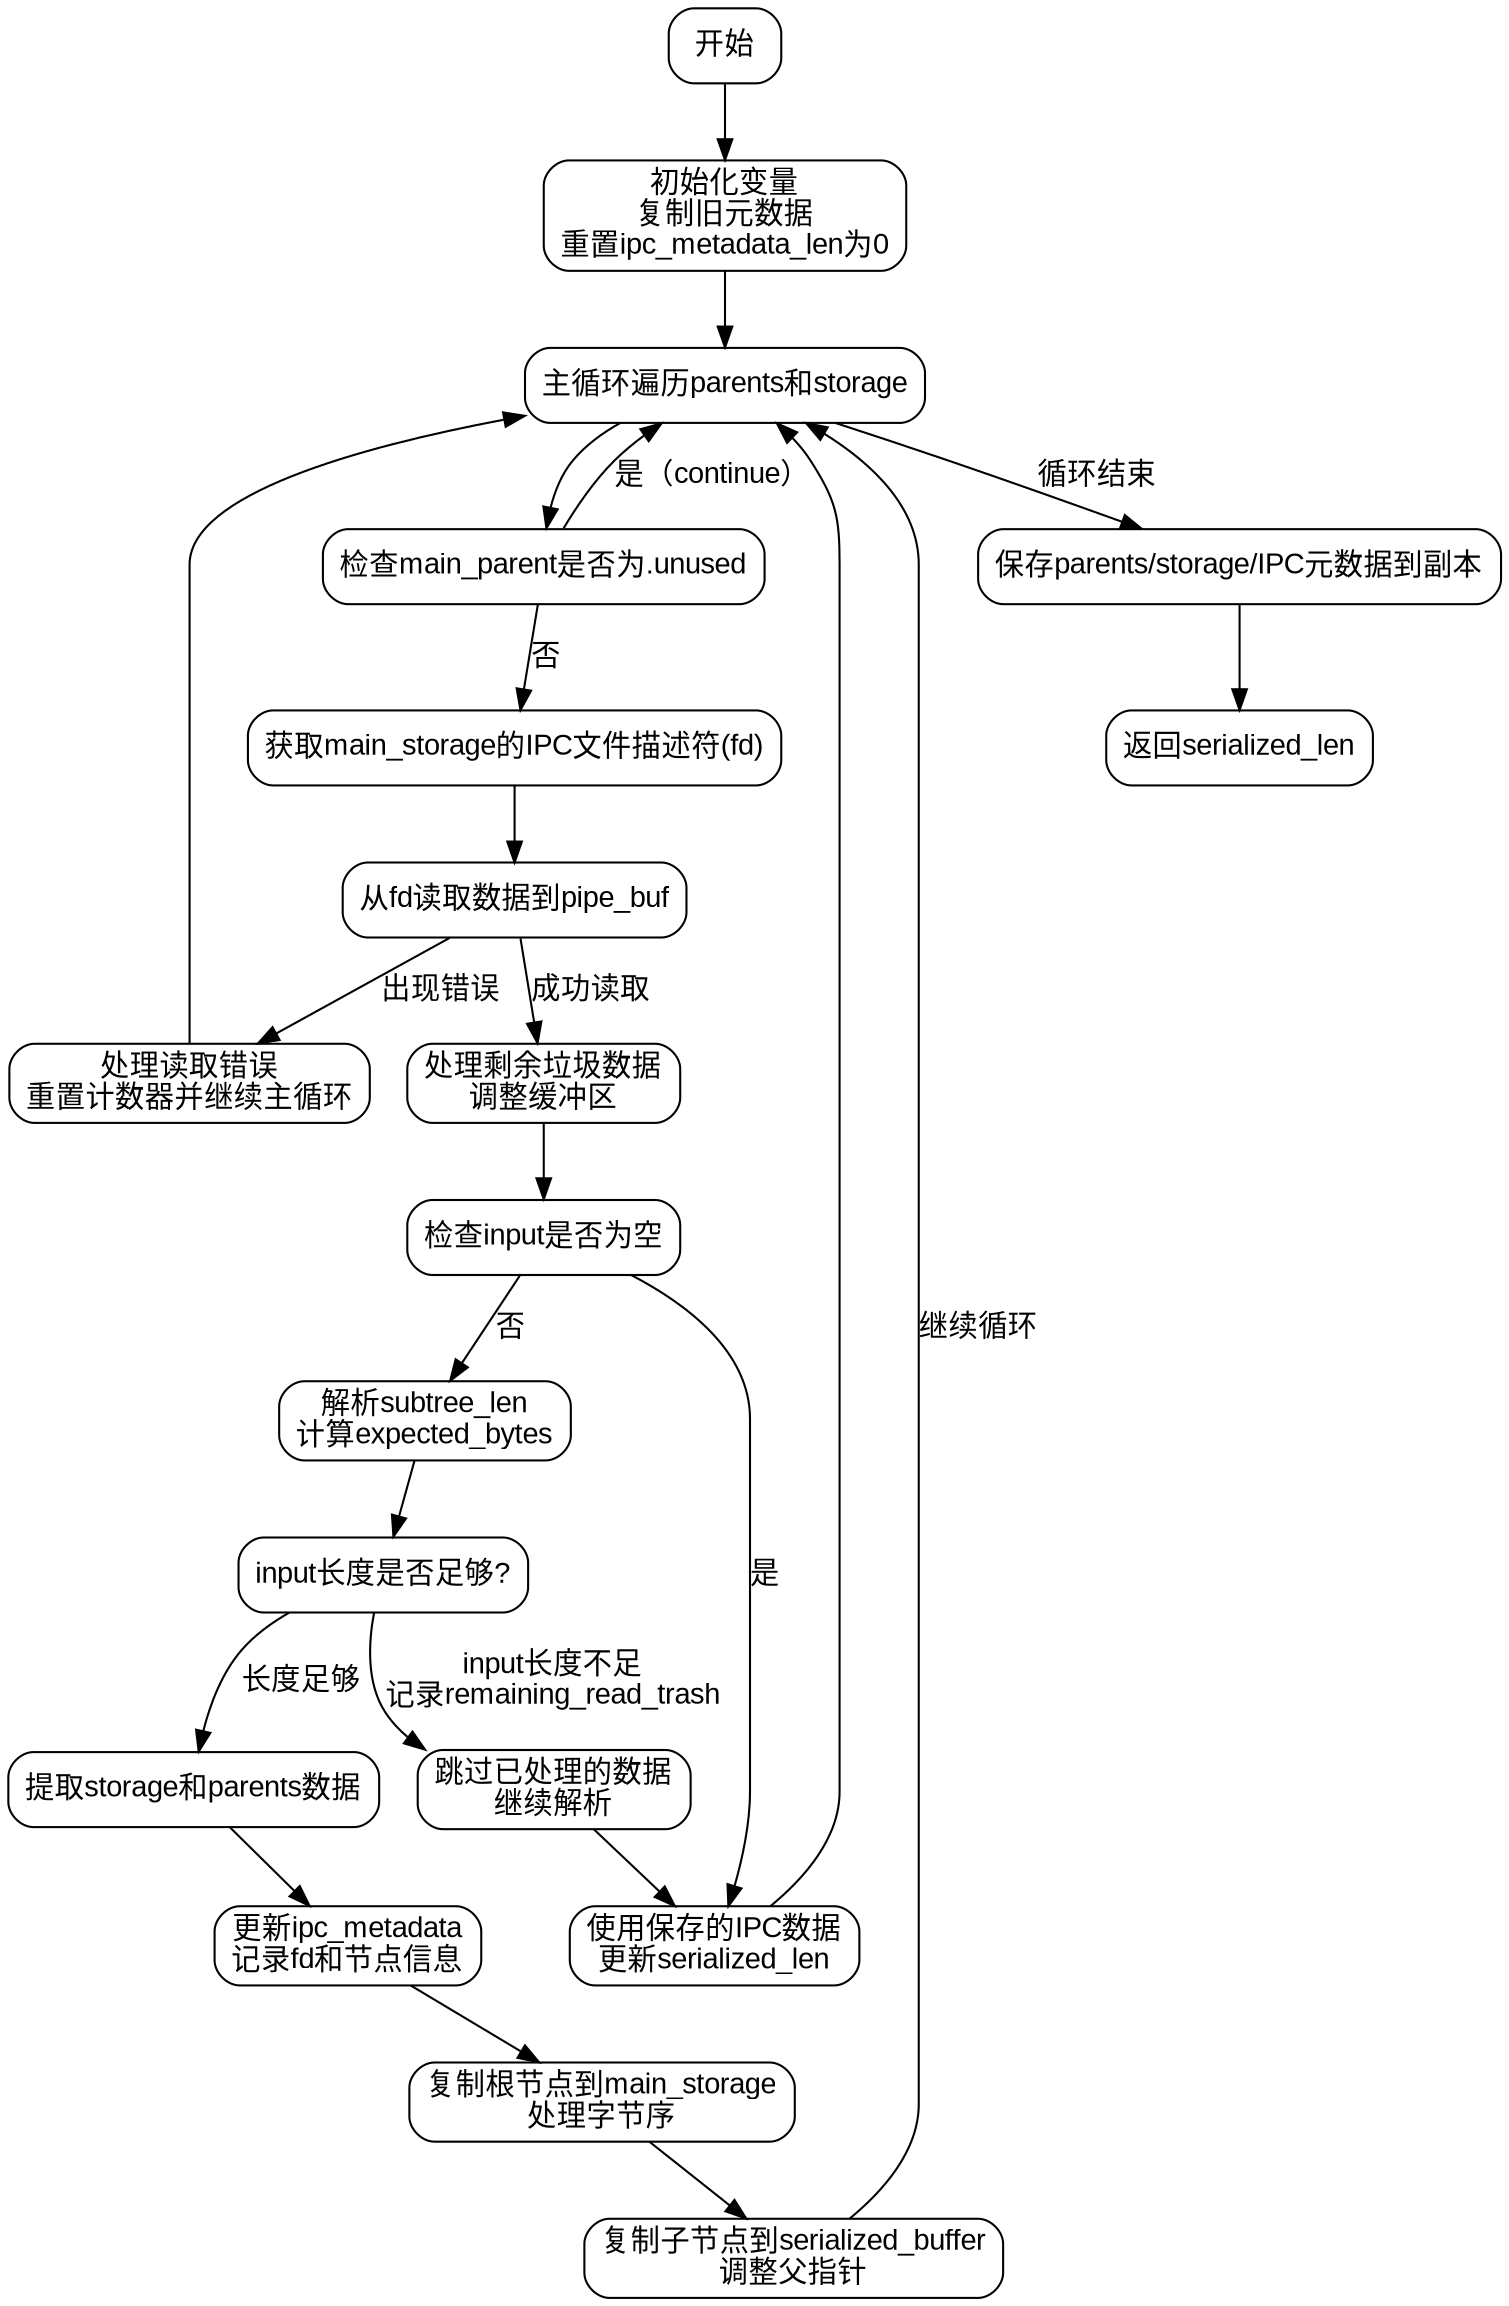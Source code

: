
digraph flowchart {
    node [shape=rectangle, style="rounded", fontname="Arial"];
    edge [fontname="Arial"];

    start [label="开始"];
    init [label="初始化变量\n复制旧元数据\n重置ipc_metadata_len为0"];
    main_loop [label="主循环遍历parents和storage"];
    check_parent [label="检查main_parent是否为.unused"];
    get_fd [label="获取main_storage的IPC文件描述符(fd)"];
    read_data [label="从fd读取数据到pipe_buf"];
    handle_error [label="处理读取错误\n重置计数器并继续主循环"];
    process_trash [label="处理剩余垃圾数据\n调整缓冲区"];
    check_input_empty [label="检查input是否为空"];
    use_saved_data [label="使用保存的IPC数据\n更新serialized_len"];
    parse_subtree [label="解析subtree_len\n计算expected_bytes"];
    check_bytes [label="input长度是否足够?"];
    adjust_input [label="跳过已处理的数据\n继续解析"];
    extract_data [label="提取storage和parents数据"];
    update_metadata [label="更新ipc_metadata\n记录fd和节点信息"];
    copy_root [label="复制根节点到main_storage\n处理字节序"];
    copy_nodes [label="复制子节点到serialized_buffer\n调整父指针"];
    save_copy [label="保存parents/storage/IPC元数据到副本"];
    end [label="返回serialized_len"];

    start -> init;
    init -> main_loop;
    main_loop -> check_parent;
    check_parent -> get_fd [label="否"];
    check_parent -> main_loop [label="是（continue）"];
    get_fd -> read_data;
    read_data -> handle_error [label="出现错误"];
    read_data -> process_trash [label="成功读取"];
    process_trash -> check_input_empty;
    check_input_empty -> use_saved_data [label="是"];
    check_input_empty -> parse_subtree [label="否"];
    parse_subtree -> check_bytes;
    check_bytes -> adjust_input [label="input长度不足\n记录remaining_read_trash"];
    check_bytes -> extract_data [label="长度足够"];
    adjust_input -> use_saved_data;
    extract_data -> update_metadata;
    update_metadata -> copy_root;
    copy_root -> copy_nodes;
    copy_nodes -> main_loop [label="继续循环"];
    main_loop -> save_copy [label="循环结束"];
    save_copy -> end;
    handle_error -> main_loop;
    use_saved_data -> main_loop;
}
